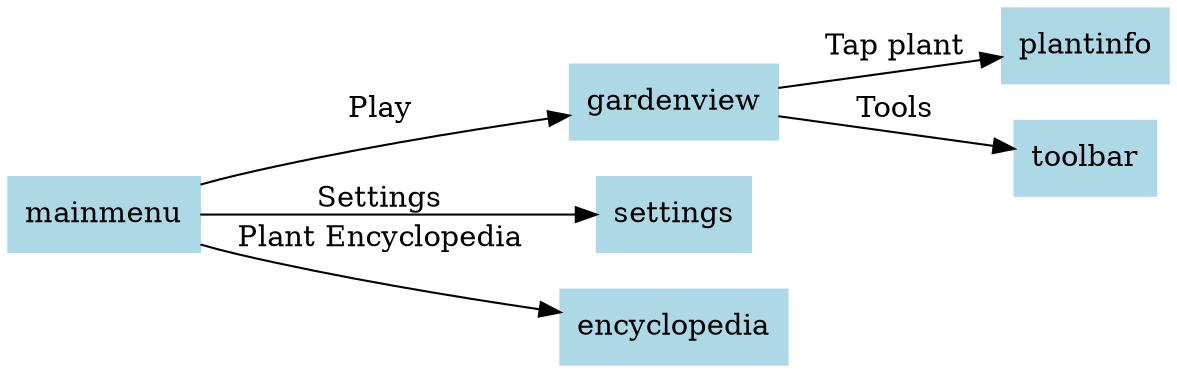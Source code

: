digraph G {
  rankdir=LR;
  node [shape=box, style=filled, color="lightblue"];
  
  mainmenu -> gardenview [label="Play"];
  gardenview -> plantinfo [label="Tap plant"];
  mainmenu -> settings [label="Settings"];
  mainmenu -> encyclopedia [label="Plant Encyclopedia"];
  gardenview -> toolbar [label="Tools"];
}
